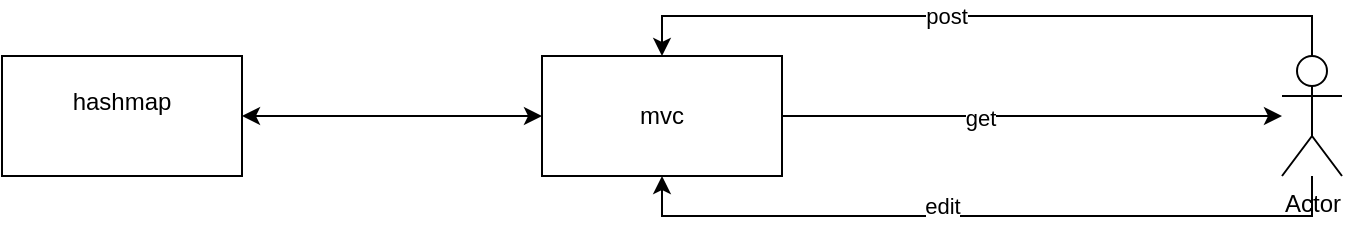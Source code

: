 <mxfile version="25.0.3">
  <diagram name="Page-1" id="CMkwJR5GWGFab8m_Pvxb">
    <mxGraphModel dx="1050" dy="589" grid="1" gridSize="10" guides="1" tooltips="1" connect="1" arrows="1" fold="1" page="1" pageScale="1" pageWidth="1654" pageHeight="1169" math="0" shadow="0">
      <root>
        <mxCell id="0" />
        <mxCell id="1" parent="0" />
        <mxCell id="fiUv69cDBfmwDJIK94-b-11" style="edgeStyle=orthogonalEdgeStyle;rounded=0;orthogonalLoop=1;jettySize=auto;html=1;entryX=0;entryY=0.5;entryDx=0;entryDy=0;startArrow=classic;startFill=1;" edge="1" parent="1" source="fiUv69cDBfmwDJIK94-b-1" target="fiUv69cDBfmwDJIK94-b-2">
          <mxGeometry relative="1" as="geometry" />
        </mxCell>
        <mxCell id="fiUv69cDBfmwDJIK94-b-1" value="hashmap&lt;div&gt;&lt;br&gt;&lt;/div&gt;" style="rounded=0;whiteSpace=wrap;html=1;" vertex="1" parent="1">
          <mxGeometry x="220" y="200" width="120" height="60" as="geometry" />
        </mxCell>
        <mxCell id="fiUv69cDBfmwDJIK94-b-9" style="edgeStyle=orthogonalEdgeStyle;rounded=0;orthogonalLoop=1;jettySize=auto;html=1;" edge="1" parent="1" source="fiUv69cDBfmwDJIK94-b-2" target="fiUv69cDBfmwDJIK94-b-3">
          <mxGeometry relative="1" as="geometry" />
        </mxCell>
        <mxCell id="fiUv69cDBfmwDJIK94-b-10" value="get" style="edgeLabel;html=1;align=center;verticalAlign=middle;resizable=0;points=[];" vertex="1" connectable="0" parent="fiUv69cDBfmwDJIK94-b-9">
          <mxGeometry x="-0.21" y="-1" relative="1" as="geometry">
            <mxPoint as="offset" />
          </mxGeometry>
        </mxCell>
        <mxCell id="fiUv69cDBfmwDJIK94-b-2" value="mvc" style="rounded=0;whiteSpace=wrap;html=1;" vertex="1" parent="1">
          <mxGeometry x="490" y="200" width="120" height="60" as="geometry" />
        </mxCell>
        <mxCell id="fiUv69cDBfmwDJIK94-b-5" style="edgeStyle=orthogonalEdgeStyle;rounded=0;orthogonalLoop=1;jettySize=auto;html=1;exitX=0.5;exitY=0;exitDx=0;exitDy=0;exitPerimeter=0;entryX=0.5;entryY=0;entryDx=0;entryDy=0;" edge="1" parent="1" source="fiUv69cDBfmwDJIK94-b-3" target="fiUv69cDBfmwDJIK94-b-2">
          <mxGeometry relative="1" as="geometry" />
        </mxCell>
        <mxCell id="fiUv69cDBfmwDJIK94-b-6" value="post" style="edgeLabel;html=1;align=center;verticalAlign=middle;resizable=0;points=[];" vertex="1" connectable="0" parent="fiUv69cDBfmwDJIK94-b-5">
          <mxGeometry x="0.113" relative="1" as="geometry">
            <mxPoint as="offset" />
          </mxGeometry>
        </mxCell>
        <mxCell id="fiUv69cDBfmwDJIK94-b-12" style="edgeStyle=orthogonalEdgeStyle;rounded=0;orthogonalLoop=1;jettySize=auto;html=1;entryX=0.5;entryY=1;entryDx=0;entryDy=0;" edge="1" parent="1" source="fiUv69cDBfmwDJIK94-b-3" target="fiUv69cDBfmwDJIK94-b-2">
          <mxGeometry relative="1" as="geometry">
            <Array as="points">
              <mxPoint x="875" y="280" />
              <mxPoint x="550" y="280" />
            </Array>
          </mxGeometry>
        </mxCell>
        <mxCell id="fiUv69cDBfmwDJIK94-b-13" value="edit" style="edgeLabel;html=1;align=center;verticalAlign=middle;resizable=0;points=[];" vertex="1" connectable="0" parent="fiUv69cDBfmwDJIK94-b-12">
          <mxGeometry x="0.124" y="-5" relative="1" as="geometry">
            <mxPoint as="offset" />
          </mxGeometry>
        </mxCell>
        <mxCell id="fiUv69cDBfmwDJIK94-b-3" value="Actor" style="shape=umlActor;verticalLabelPosition=bottom;verticalAlign=top;html=1;outlineConnect=0;" vertex="1" parent="1">
          <mxGeometry x="860" y="200" width="30" height="60" as="geometry" />
        </mxCell>
      </root>
    </mxGraphModel>
  </diagram>
</mxfile>
